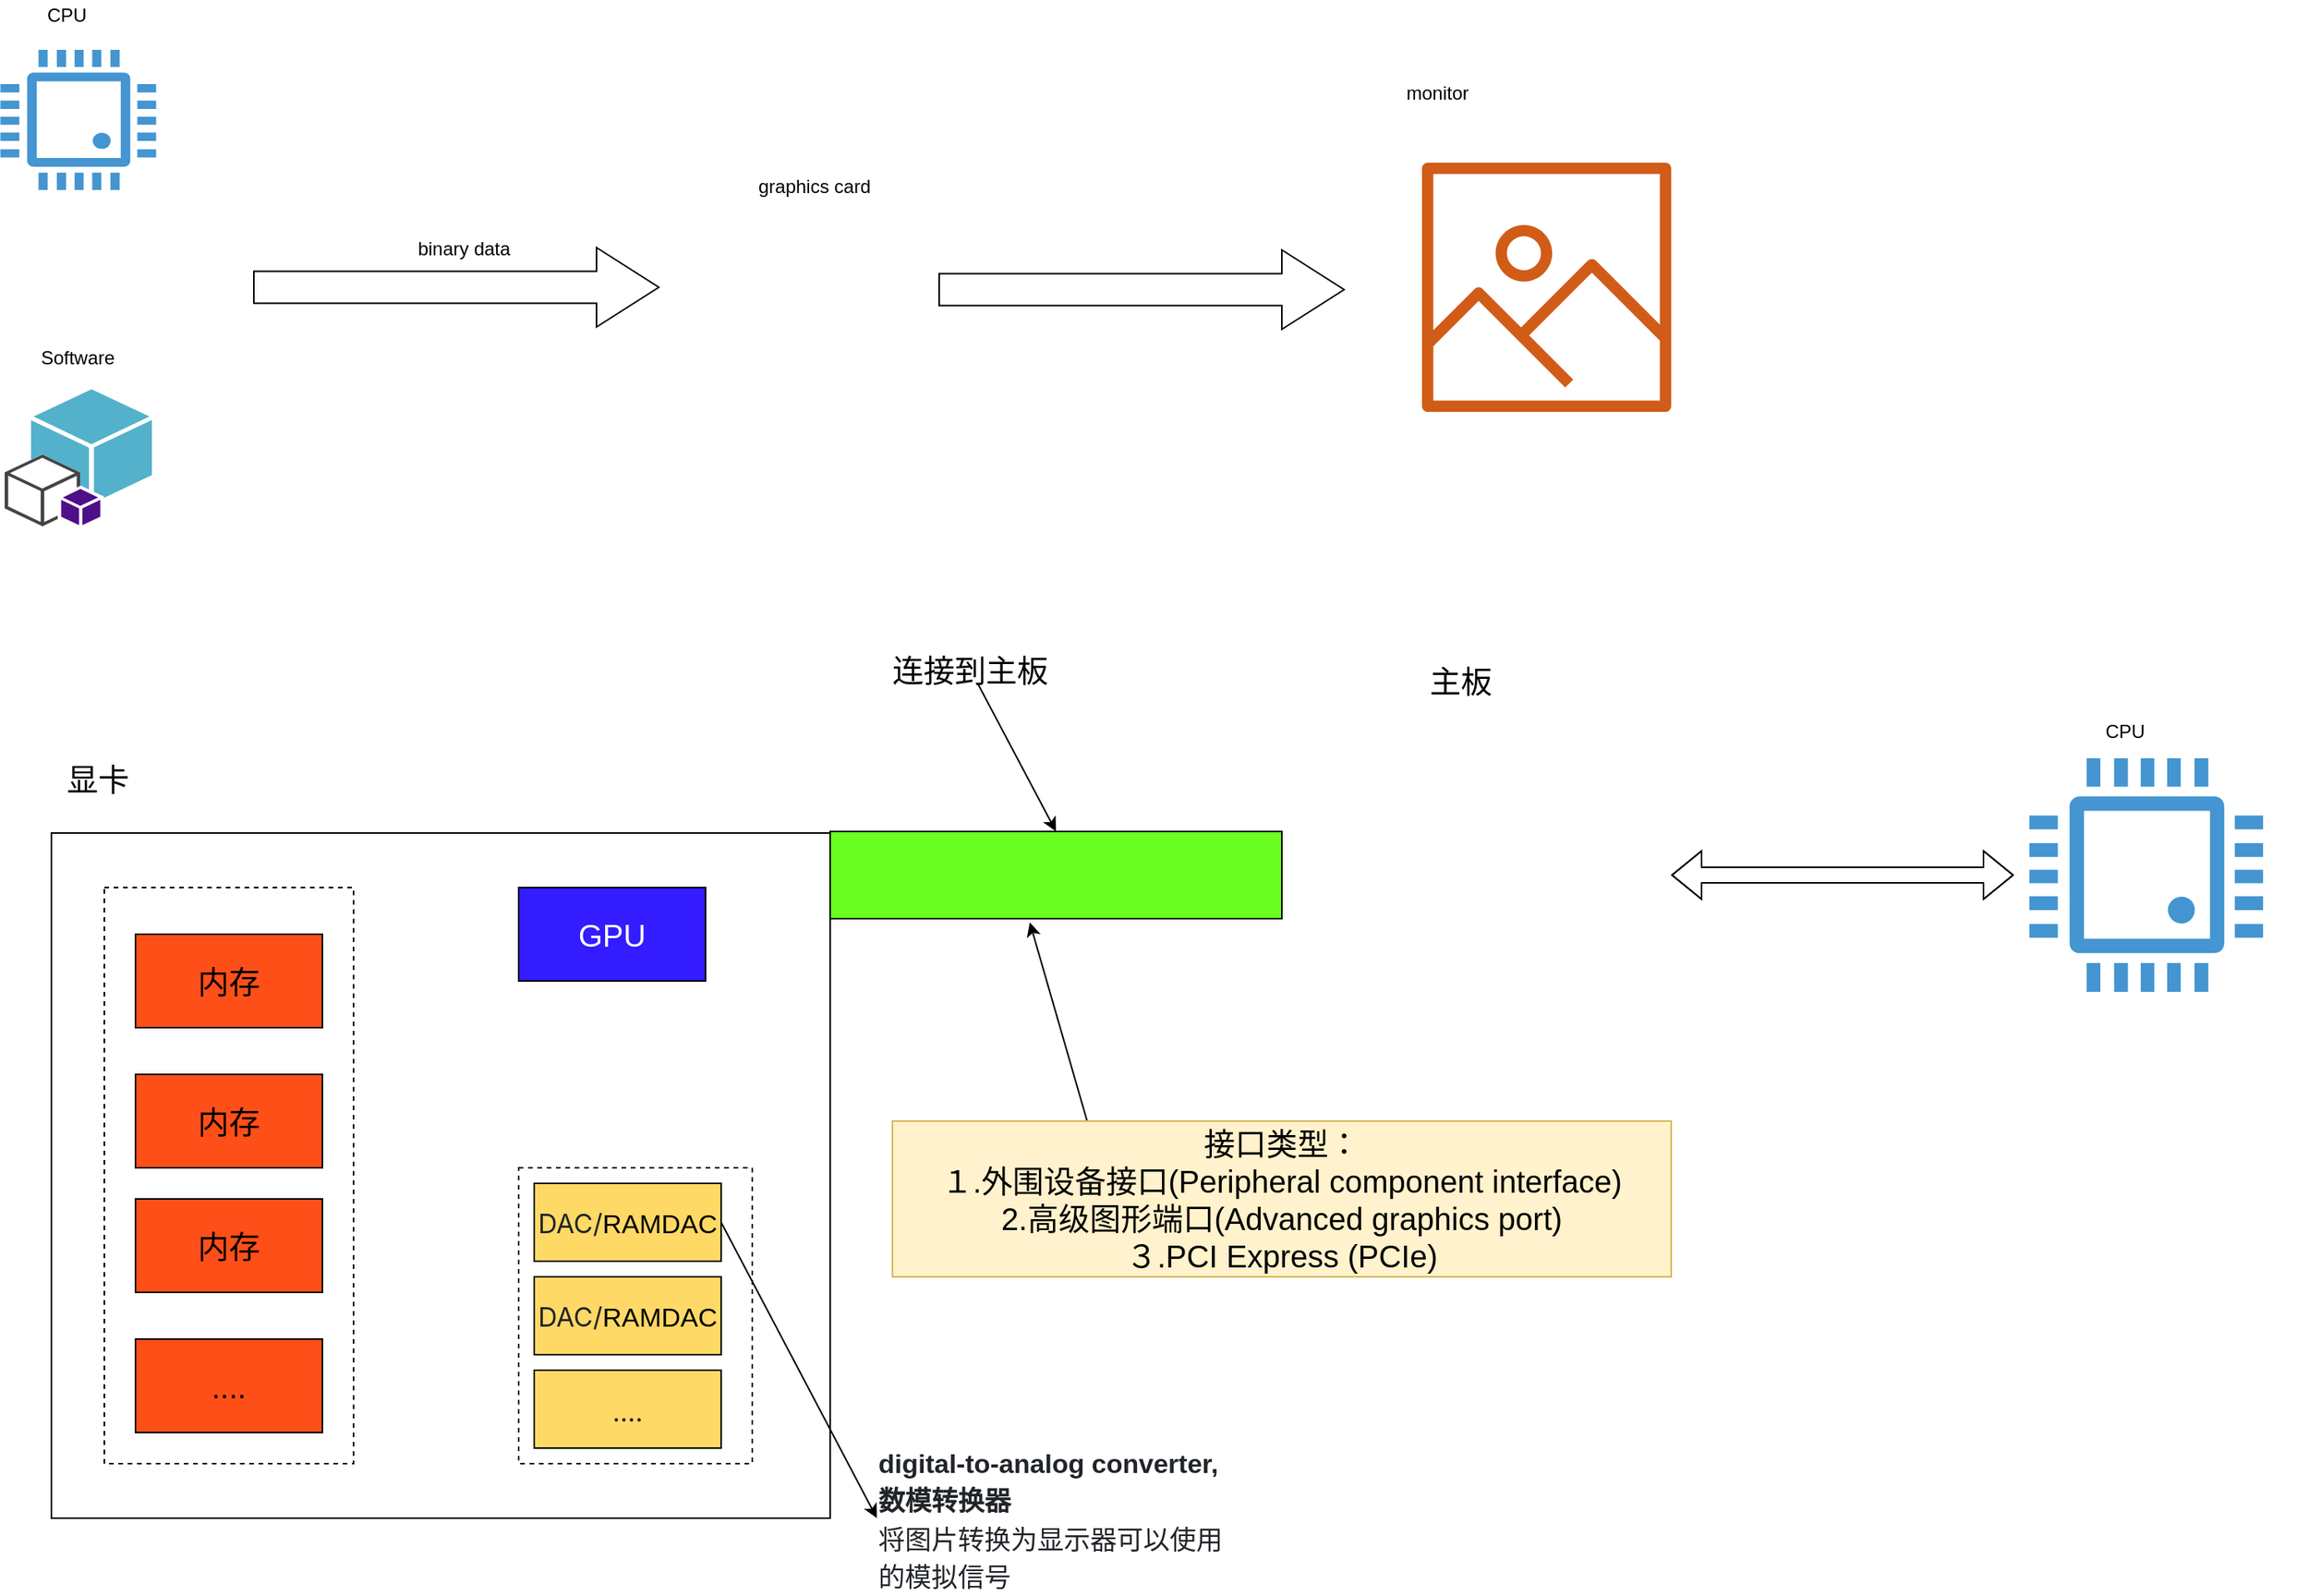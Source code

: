 <mxfile version="13.6.0" type="github">
  <diagram id="bBeYt2RzNq78aczLVQOD" name="第 1 页">
    <mxGraphModel dx="1589" dy="924" grid="1" gridSize="10" guides="1" tooltips="1" connect="1" arrows="1" fold="1" page="1" pageScale="1" pageWidth="827" pageHeight="1169" math="0" shadow="0">
      <root>
        <mxCell id="0" />
        <mxCell id="1" parent="0" />
        <mxCell id="qxcwLUe2QiB2XirWhMHX-14" value="" style="rounded=0;whiteSpace=wrap;html=1;movable=1;resizable=1;rotatable=1;deletable=1;editable=1;connectable=1;" vertex="1" parent="1">
          <mxGeometry x="100" y="605" width="500" height="440" as="geometry" />
        </mxCell>
        <mxCell id="qxcwLUe2QiB2XirWhMHX-30" value="" style="rounded=0;whiteSpace=wrap;html=1;fillColor=none;fontSize=20;shadow=0;dashed=1;movable=1;resizable=1;rotatable=1;deletable=1;editable=1;connectable=1;" vertex="1" parent="1">
          <mxGeometry x="134" y="640" width="160" height="370" as="geometry" />
        </mxCell>
        <mxCell id="qxcwLUe2QiB2XirWhMHX-1" value="" style="shape=image;html=1;verticalAlign=top;verticalLabelPosition=bottom;labelBackgroundColor=#ffffff;imageAspect=0;aspect=fixed;image=https://cdn3.iconfinder.com/data/icons/electronic-devices-vol-1-1/36/1_graphic_card_electronic_device_motherboard_smps_hardware_chip_1-128.png" vertex="1" parent="1">
          <mxGeometry x="520" y="192" width="128" height="128" as="geometry" />
        </mxCell>
        <mxCell id="qxcwLUe2QiB2XirWhMHX-2" value="" style="pointerEvents=1;shadow=0;dashed=0;html=1;strokeColor=none;fillColor=#4495D1;labelPosition=center;verticalLabelPosition=bottom;verticalAlign=top;align=center;outlineConnect=0;shape=mxgraph.veeam.cpu;" vertex="1" parent="1">
          <mxGeometry x="67.25" y="102" width="100" height="90" as="geometry" />
        </mxCell>
        <mxCell id="qxcwLUe2QiB2XirWhMHX-3" value="" style="outlineConnect=0;dashed=0;verticalLabelPosition=bottom;verticalAlign=top;align=center;html=1;shape=mxgraph.aws3.toolkit_for_visual_studio;fillColor=#53B1CB;gradientColor=none;" vertex="1" parent="1">
          <mxGeometry x="70" y="320" width="94.5" height="88" as="geometry" />
        </mxCell>
        <mxCell id="qxcwLUe2QiB2XirWhMHX-4" value="" style="html=1;shadow=0;dashed=0;align=center;verticalAlign=middle;shape=mxgraph.arrows2.arrow;dy=0.6;dx=40;notch=0;" vertex="1" parent="1">
          <mxGeometry x="230" y="229" width="260" height="51" as="geometry" />
        </mxCell>
        <mxCell id="qxcwLUe2QiB2XirWhMHX-5" value="" style="html=1;shadow=0;dashed=0;align=center;verticalAlign=middle;shape=mxgraph.arrows2.arrow;dy=0.6;dx=40;notch=0;" vertex="1" parent="1">
          <mxGeometry x="670" y="230.5" width="260" height="51" as="geometry" />
        </mxCell>
        <mxCell id="qxcwLUe2QiB2XirWhMHX-6" value="" style="outlineConnect=0;fontColor=#232F3E;gradientColor=none;fillColor=#D05C17;strokeColor=none;dashed=0;verticalLabelPosition=bottom;verticalAlign=top;align=center;html=1;fontSize=12;fontStyle=0;aspect=fixed;pointerEvents=1;shape=mxgraph.aws4.container_registry_image;" vertex="1" parent="1">
          <mxGeometry x="980" y="174.5" width="160" height="160" as="geometry" />
        </mxCell>
        <mxCell id="qxcwLUe2QiB2XirWhMHX-7" value="CPU" style="text;html=1;strokeColor=none;fillColor=none;align=center;verticalAlign=middle;whiteSpace=wrap;rounded=0;" vertex="1" parent="1">
          <mxGeometry x="90" y="70" width="40" height="20" as="geometry" />
        </mxCell>
        <mxCell id="qxcwLUe2QiB2XirWhMHX-8" value="Software" style="text;html=1;strokeColor=none;fillColor=none;align=center;verticalAlign=middle;whiteSpace=wrap;rounded=0;" vertex="1" parent="1">
          <mxGeometry x="97.25" y="290" width="40" height="20" as="geometry" />
        </mxCell>
        <mxCell id="qxcwLUe2QiB2XirWhMHX-9" value="binary data" style="text;html=1;strokeColor=none;fillColor=none;align=center;verticalAlign=middle;whiteSpace=wrap;rounded=0;" vertex="1" parent="1">
          <mxGeometry x="330" y="220" width="70" height="20" as="geometry" />
        </mxCell>
        <mxCell id="qxcwLUe2QiB2XirWhMHX-10" value="graphics card" style="text;html=1;strokeColor=none;fillColor=none;align=center;verticalAlign=middle;whiteSpace=wrap;rounded=0;" vertex="1" parent="1">
          <mxGeometry x="540" y="180" width="100" height="20" as="geometry" />
        </mxCell>
        <mxCell id="qxcwLUe2QiB2XirWhMHX-11" value="" style="shape=image;html=1;verticalAlign=top;verticalLabelPosition=bottom;labelBackgroundColor=#ffffff;imageAspect=0;aspect=fixed;image=https://cdn2.iconfinder.com/data/icons/devine-icons-part-2/128/Moniter.png" vertex="1" parent="1">
          <mxGeometry x="926" y="102" width="360" height="360" as="geometry" />
        </mxCell>
        <mxCell id="qxcwLUe2QiB2XirWhMHX-12" value="monitor" style="text;html=1;strokeColor=none;fillColor=none;align=center;verticalAlign=middle;whiteSpace=wrap;rounded=0;" vertex="1" parent="1">
          <mxGeometry x="940" y="120" width="100" height="20" as="geometry" />
        </mxCell>
        <mxCell id="qxcwLUe2QiB2XirWhMHX-15" value="显卡" style="text;html=1;strokeColor=none;fillColor=none;align=center;verticalAlign=middle;whiteSpace=wrap;rounded=0;fontSize=20;movable=1;resizable=1;rotatable=1;deletable=1;editable=1;connectable=1;" vertex="1" parent="1">
          <mxGeometry x="80" y="560" width="100" height="20" as="geometry" />
        </mxCell>
        <mxCell id="qxcwLUe2QiB2XirWhMHX-21" value="" style="rounded=0;whiteSpace=wrap;html=1;fontSize=20;fillColor=#6BFF21;movable=1;resizable=1;rotatable=1;deletable=1;editable=1;connectable=1;" vertex="1" parent="1">
          <mxGeometry x="600" y="604" width="290" height="56" as="geometry" />
        </mxCell>
        <mxCell id="qxcwLUe2QiB2XirWhMHX-24" style="rounded=0;orthogonalLoop=1;jettySize=auto;html=1;fontSize=20;entryX=0.5;entryY=0;entryDx=0;entryDy=0;movable=1;resizable=1;rotatable=1;deletable=1;editable=1;connectable=1;" edge="1" parent="1" source="qxcwLUe2QiB2XirWhMHX-23" target="qxcwLUe2QiB2XirWhMHX-21">
          <mxGeometry relative="1" as="geometry">
            <mxPoint x="770" y="590" as="targetPoint" />
          </mxGeometry>
        </mxCell>
        <mxCell id="qxcwLUe2QiB2XirWhMHX-23" value="连接到主板&lt;br&gt;" style="text;html=1;strokeColor=none;fillColor=none;align=center;verticalAlign=middle;whiteSpace=wrap;rounded=0;fontSize=20;movable=1;resizable=1;rotatable=1;deletable=1;editable=1;connectable=1;" vertex="1" parent="1">
          <mxGeometry x="620" y="490" width="140" height="20" as="geometry" />
        </mxCell>
        <mxCell id="qxcwLUe2QiB2XirWhMHX-26" value="&lt;span&gt;内存&lt;/span&gt;" style="rounded=0;whiteSpace=wrap;html=1;fillColor=#FF4F19;fontSize=20;movable=1;resizable=1;rotatable=1;deletable=1;editable=1;connectable=1;" vertex="1" parent="1">
          <mxGeometry x="154" y="760" width="120" height="60" as="geometry" />
        </mxCell>
        <mxCell id="qxcwLUe2QiB2XirWhMHX-27" value="内存" style="rounded=0;whiteSpace=wrap;html=1;fillColor=#FF4F19;fontSize=20;movable=1;resizable=1;rotatable=1;deletable=1;editable=1;connectable=1;" vertex="1" parent="1">
          <mxGeometry x="154" y="670" width="120" height="60" as="geometry" />
        </mxCell>
        <mxCell id="qxcwLUe2QiB2XirWhMHX-28" value="&lt;span&gt;....&lt;/span&gt;" style="rounded=0;whiteSpace=wrap;html=1;fillColor=#FF4F19;fontSize=20;movable=1;resizable=1;rotatable=1;deletable=1;editable=1;connectable=1;" vertex="1" parent="1">
          <mxGeometry x="154" y="930" width="120" height="60" as="geometry" />
        </mxCell>
        <mxCell id="qxcwLUe2QiB2XirWhMHX-29" value="&lt;span&gt;内存&lt;/span&gt;" style="rounded=0;whiteSpace=wrap;html=1;fillColor=#FF4F19;fontSize=20;movable=1;resizable=1;rotatable=1;deletable=1;editable=1;connectable=1;" vertex="1" parent="1">
          <mxGeometry x="154" y="840" width="120" height="60" as="geometry" />
        </mxCell>
        <mxCell id="qxcwLUe2QiB2XirWhMHX-31" value="GPU" style="rounded=0;whiteSpace=wrap;html=1;shadow=0;fillColor=#331CFF;fontSize=20;fontColor=#FFFFFF;movable=1;resizable=1;rotatable=1;deletable=1;editable=1;connectable=1;" vertex="1" parent="1">
          <mxGeometry x="400" y="640" width="120" height="60" as="geometry" />
        </mxCell>
        <mxCell id="qxcwLUe2QiB2XirWhMHX-35" style="edgeStyle=none;rounded=0;orthogonalLoop=1;jettySize=auto;html=1;exitX=1;exitY=0.5;exitDx=0;exitDy=0;fontSize=20;fontColor=#000000;entryX=0;entryY=0.5;entryDx=0;entryDy=0;movable=1;resizable=1;rotatable=1;deletable=1;editable=1;connectable=1;" edge="1" parent="1" source="qxcwLUe2QiB2XirWhMHX-33" target="qxcwLUe2QiB2XirWhMHX-34">
          <mxGeometry relative="1" as="geometry">
            <mxPoint x="750" y="810" as="targetPoint" />
          </mxGeometry>
        </mxCell>
        <mxCell id="qxcwLUe2QiB2XirWhMHX-33" value="&lt;span style=&quot;font-size: 17px ; text-align: left&quot;&gt;&lt;font color=&quot;#212529&quot; face=&quot;-apple-system, system-ui, BlinkMacSystemFont, Segoe UI, Helvetica, Arial, sans-serif&quot;&gt;&lt;span style=&quot;&quot;&gt;DAC/&lt;/span&gt;&lt;/font&gt;RAMDAC&lt;/span&gt;" style="rounded=0;whiteSpace=wrap;html=1;shadow=0;fillColor=#FFD966;fontSize=20;labelBackgroundColor=none;movable=1;resizable=1;rotatable=1;deletable=1;editable=1;connectable=1;" vertex="1" parent="1">
          <mxGeometry x="410" y="830" width="120" height="50" as="geometry" />
        </mxCell>
        <mxCell id="qxcwLUe2QiB2XirWhMHX-34" value="&lt;div style=&quot;text-align: left&quot;&gt;&lt;span style=&quot;box-sizing: border-box ; font-weight: bolder ; color: rgb(33 , 37 , 41) ; font-family: , , &amp;#34;blinkmacsystemfont&amp;#34; , &amp;#34;segoe ui&amp;#34; , &amp;#34;helvetica&amp;#34; , &amp;#34;arial&amp;#34; , sans-serif ; font-size: 17px ; background-color: rgb(255 , 255 , 255)&quot;&gt;digital-to-analog converter,数模转换器&lt;/span&gt;&lt;font color=&quot;#212529&quot;&gt;&lt;span style=&quot;font-size: 17px ; background-color: rgb(255 , 255 , 255)&quot;&gt;&lt;br&gt;&lt;/span&gt;&lt;/font&gt;&lt;/div&gt;&lt;div style=&quot;text-align: left&quot;&gt;&lt;font color=&quot;#212529&quot;&gt;&lt;span style=&quot;font-size: 17px ; background-color: rgb(255 , 255 , 255)&quot;&gt;将图片转换为显示器可以使用的模拟信号&lt;/span&gt;&lt;/font&gt;&lt;/div&gt;" style="text;html=1;strokeColor=none;fillColor=none;align=center;verticalAlign=middle;whiteSpace=wrap;rounded=0;shadow=0;labelBackgroundColor=none;fontSize=20;fontColor=#000000;movable=1;resizable=1;rotatable=1;deletable=1;editable=1;connectable=1;" vertex="1" parent="1">
          <mxGeometry x="630" y="1000" width="230" height="90" as="geometry" />
        </mxCell>
        <mxCell id="qxcwLUe2QiB2XirWhMHX-36" value="&lt;span style=&quot;font-size: 17px ; text-align: left&quot;&gt;&lt;font color=&quot;#212529&quot; face=&quot;-apple-system, system-ui, BlinkMacSystemFont, Segoe UI, Helvetica, Arial, sans-serif&quot;&gt;&lt;span style=&quot;&quot;&gt;DAC/&lt;/span&gt;&lt;/font&gt;RAMDAC&lt;/span&gt;" style="rounded=0;whiteSpace=wrap;html=1;shadow=0;fillColor=#FFD966;fontSize=20;labelBackgroundColor=none;movable=1;resizable=1;rotatable=1;deletable=1;editable=1;connectable=1;" vertex="1" parent="1">
          <mxGeometry x="410" y="890" width="120" height="50" as="geometry" />
        </mxCell>
        <mxCell id="qxcwLUe2QiB2XirWhMHX-37" value="" style="rounded=0;whiteSpace=wrap;html=1;fillColor=none;fontSize=20;shadow=0;dashed=1;movable=1;resizable=1;rotatable=1;deletable=1;editable=1;connectable=1;" vertex="1" parent="1">
          <mxGeometry x="400" y="820" width="150" height="190" as="geometry" />
        </mxCell>
        <mxCell id="qxcwLUe2QiB2XirWhMHX-39" value="&lt;div style=&quot;text-align: left&quot;&gt;&lt;font color=&quot;#212529&quot; face=&quot;-apple-system, system-ui, BlinkMacSystemFont, Segoe UI, Helvetica, Arial, sans-serif&quot;&gt;&lt;span style=&quot;font-size: 17px&quot;&gt;....&lt;/span&gt;&lt;/font&gt;&lt;/div&gt;" style="rounded=0;whiteSpace=wrap;html=1;shadow=0;fillColor=#FFD966;fontSize=20;labelBackgroundColor=none;movable=1;resizable=1;rotatable=1;deletable=1;editable=1;connectable=1;" vertex="1" parent="1">
          <mxGeometry x="410" y="950" width="120" height="50" as="geometry" />
        </mxCell>
        <mxCell id="qxcwLUe2QiB2XirWhMHX-41" value="" style="shape=image;html=1;verticalAlign=top;verticalLabelPosition=bottom;labelBackgroundColor=#ffffff;imageAspect=0;aspect=fixed;image=https://cdn3.iconfinder.com/data/icons/electronic-devices-vol-1-1/36/1_graphic_card_electronic_device_motherboard_smps_hardware_chip-128.png;shadow=0;fillColor=#FFD966;fontSize=20;fontColor=#000000;movable=1;resizable=1;rotatable=1;deletable=1;editable=1;connectable=1;" vertex="1" parent="1">
          <mxGeometry x="870" y="497" width="270" height="270" as="geometry" />
        </mxCell>
        <mxCell id="qxcwLUe2QiB2XirWhMHX-42" value="主板" style="text;html=1;strokeColor=none;fillColor=none;align=center;verticalAlign=middle;whiteSpace=wrap;rounded=0;shadow=0;labelBackgroundColor=none;fontSize=20;fontColor=#000000;movable=1;resizable=1;rotatable=1;deletable=1;editable=1;connectable=1;" vertex="1" parent="1">
          <mxGeometry x="960" y="497" width="90" height="20" as="geometry" />
        </mxCell>
        <mxCell id="qxcwLUe2QiB2XirWhMHX-43" value="" style="pointerEvents=1;shadow=0;dashed=0;html=1;strokeColor=none;fillColor=#4495D1;labelPosition=center;verticalLabelPosition=bottom;verticalAlign=top;align=center;outlineConnect=0;shape=mxgraph.veeam.cpu;movable=1;resizable=1;rotatable=1;deletable=1;editable=1;connectable=1;" vertex="1" parent="1">
          <mxGeometry x="1370" y="557" width="150" height="150" as="geometry" />
        </mxCell>
        <mxCell id="qxcwLUe2QiB2XirWhMHX-44" value="CPU" style="text;html=1;strokeColor=none;fillColor=none;align=center;verticalAlign=middle;whiteSpace=wrap;rounded=0;movable=1;resizable=1;rotatable=1;deletable=1;editable=1;connectable=1;" vertex="1" parent="1">
          <mxGeometry x="1382.76" y="530" width="97.25" height="20" as="geometry" />
        </mxCell>
        <mxCell id="qxcwLUe2QiB2XirWhMHX-45" value="" style="shape=flexArrow;endArrow=classic;startArrow=classic;html=1;fontSize=20;fontColor=#000000;exitX=1;exitY=0.5;exitDx=0;exitDy=0;movable=1;resizable=1;rotatable=1;deletable=1;editable=1;connectable=1;" edge="1" parent="1" source="qxcwLUe2QiB2XirWhMHX-41">
          <mxGeometry width="50" height="50" relative="1" as="geometry">
            <mxPoint x="1200" y="640" as="sourcePoint" />
            <mxPoint x="1360" y="632" as="targetPoint" />
            <Array as="points">
              <mxPoint x="1270" y="632" />
              <mxPoint x="1340" y="632" />
            </Array>
          </mxGeometry>
        </mxCell>
        <mxCell id="qxcwLUe2QiB2XirWhMHX-49" style="edgeStyle=none;rounded=0;orthogonalLoop=1;jettySize=auto;html=1;exitX=0.25;exitY=0;exitDx=0;exitDy=0;entryX=0.442;entryY=1.043;entryDx=0;entryDy=0;entryPerimeter=0;fontSize=20;fontColor=#000000;movable=1;resizable=1;rotatable=1;deletable=1;editable=1;connectable=1;" edge="1" parent="1" source="qxcwLUe2QiB2XirWhMHX-48" target="qxcwLUe2QiB2XirWhMHX-21">
          <mxGeometry relative="1" as="geometry" />
        </mxCell>
        <mxCell id="qxcwLUe2QiB2XirWhMHX-48" value="接口类型：&lt;br&gt;１.外围设备接口(Peripheral component interface)&lt;br&gt;2.高级图形端口(Advanced graphics port)&lt;br&gt;３.PCI Express (PCIe)" style="text;html=1;strokeColor=#d6b656;fillColor=#fff2cc;align=center;verticalAlign=middle;whiteSpace=wrap;rounded=0;shadow=0;labelBackgroundColor=none;fontSize=20;movable=1;resizable=1;rotatable=1;deletable=1;editable=1;connectable=1;" vertex="1" parent="1">
          <mxGeometry x="640" y="790" width="500" height="100" as="geometry" />
        </mxCell>
        <mxCell id="qxcwLUe2QiB2XirWhMHX-51" value="" style="shape=image;html=1;verticalAlign=top;verticalLabelPosition=bottom;labelBackgroundColor=#ffffff;imageAspect=0;aspect=fixed;image=https://cdn1.iconfinder.com/data/icons/nuvola2/128x128/mimetypes/binary.png;shadow=0;fillColor=#FFD966;fontSize=20;fontColor=#000000;" vertex="1" parent="1">
          <mxGeometry x="1420" y="320" width="128" height="128" as="geometry" />
        </mxCell>
      </root>
    </mxGraphModel>
  </diagram>
</mxfile>

